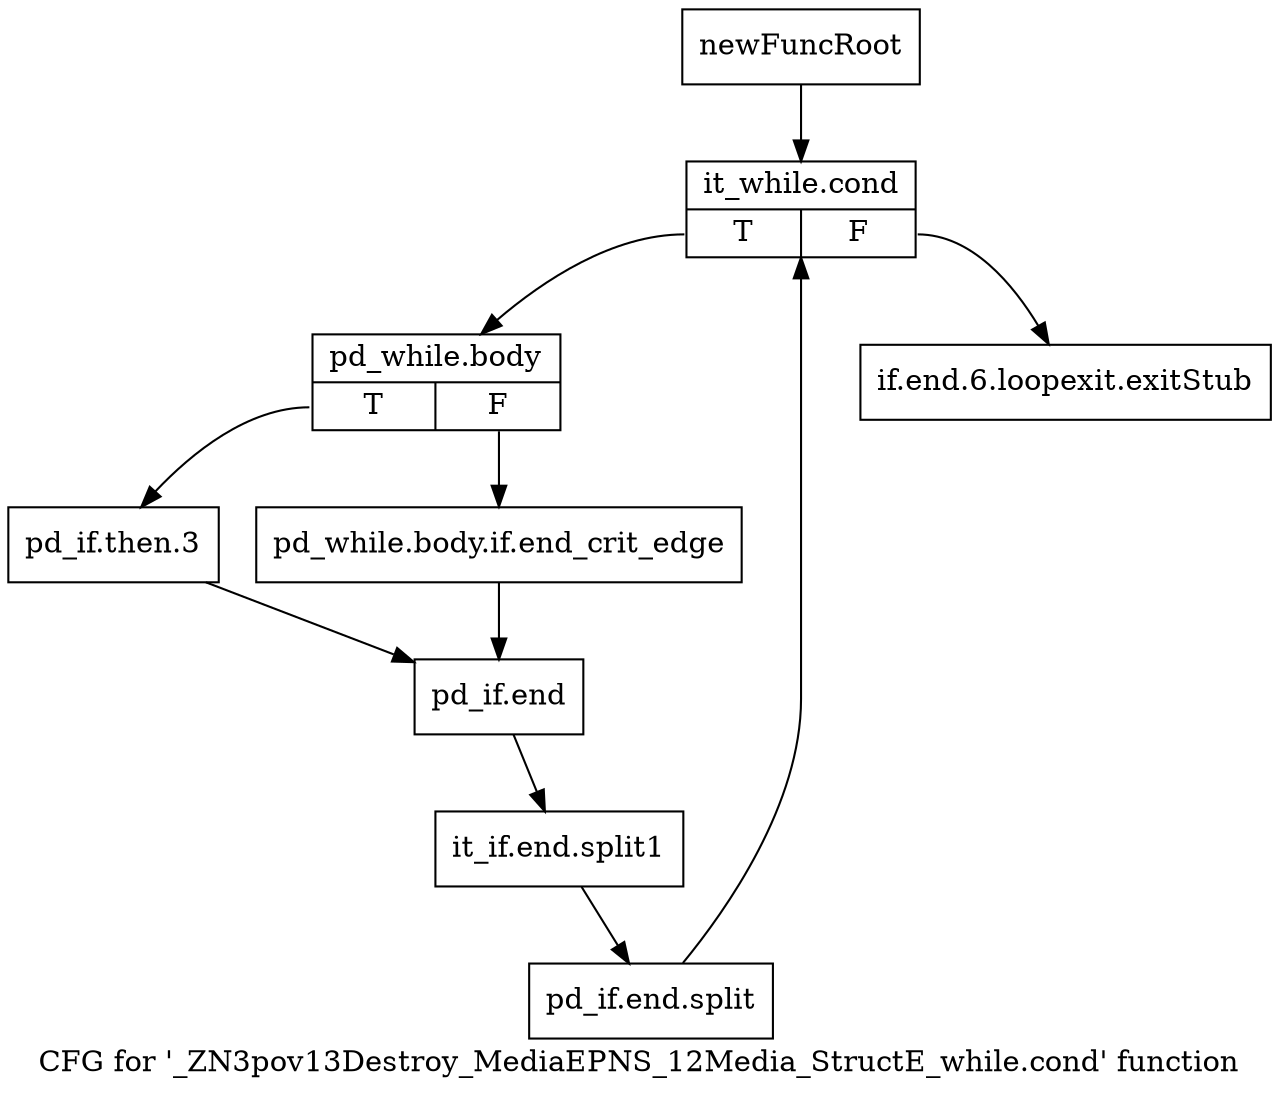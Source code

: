 digraph "CFG for '_ZN3pov13Destroy_MediaEPNS_12Media_StructE_while.cond' function" {
	label="CFG for '_ZN3pov13Destroy_MediaEPNS_12Media_StructE_while.cond' function";

	Node0x2674c50 [shape=record,label="{newFuncRoot}"];
	Node0x2674c50 -> Node0x2674cf0;
	Node0x2674ca0 [shape=record,label="{if.end.6.loopexit.exitStub}"];
	Node0x2674cf0 [shape=record,label="{it_while.cond|{<s0>T|<s1>F}}"];
	Node0x2674cf0:s0 -> Node0x2674d40;
	Node0x2674cf0:s1 -> Node0x2674ca0;
	Node0x2674d40 [shape=record,label="{pd_while.body|{<s0>T|<s1>F}}"];
	Node0x2674d40:s0 -> Node0x2674de0;
	Node0x2674d40:s1 -> Node0x2674d90;
	Node0x2674d90 [shape=record,label="{pd_while.body.if.end_crit_edge}"];
	Node0x2674d90 -> Node0x2674e30;
	Node0x2674de0 [shape=record,label="{pd_if.then.3}"];
	Node0x2674de0 -> Node0x2674e30;
	Node0x2674e30 [shape=record,label="{pd_if.end}"];
	Node0x2674e30 -> Node0x37c5080;
	Node0x37c5080 [shape=record,label="{it_if.end.split1}"];
	Node0x37c5080 -> Node0x37287b0;
	Node0x37287b0 [shape=record,label="{pd_if.end.split}"];
	Node0x37287b0 -> Node0x2674cf0;
}
